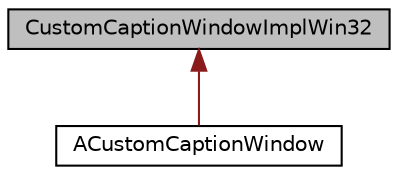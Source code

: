 digraph "CustomCaptionWindowImplWin32"
{
 // LATEX_PDF_SIZE
  edge [fontname="Helvetica",fontsize="10",labelfontname="Helvetica",labelfontsize="10"];
  node [fontname="Helvetica",fontsize="10",shape=record];
  Node1 [label="CustomCaptionWindowImplWin32",height=0.2,width=0.4,color="black", fillcolor="grey75", style="filled", fontcolor="black",tooltip=" "];
  Node1 -> Node2 [dir="back",color="firebrick4",fontsize="10",style="solid",fontname="Helvetica"];
  Node2 [label="ACustomCaptionWindow",height=0.2,width=0.4,color="black", fillcolor="white", style="filled",URL="$classACustomCaptionWindow.html",tooltip="Represents a window with customizable caption bar."];
}
